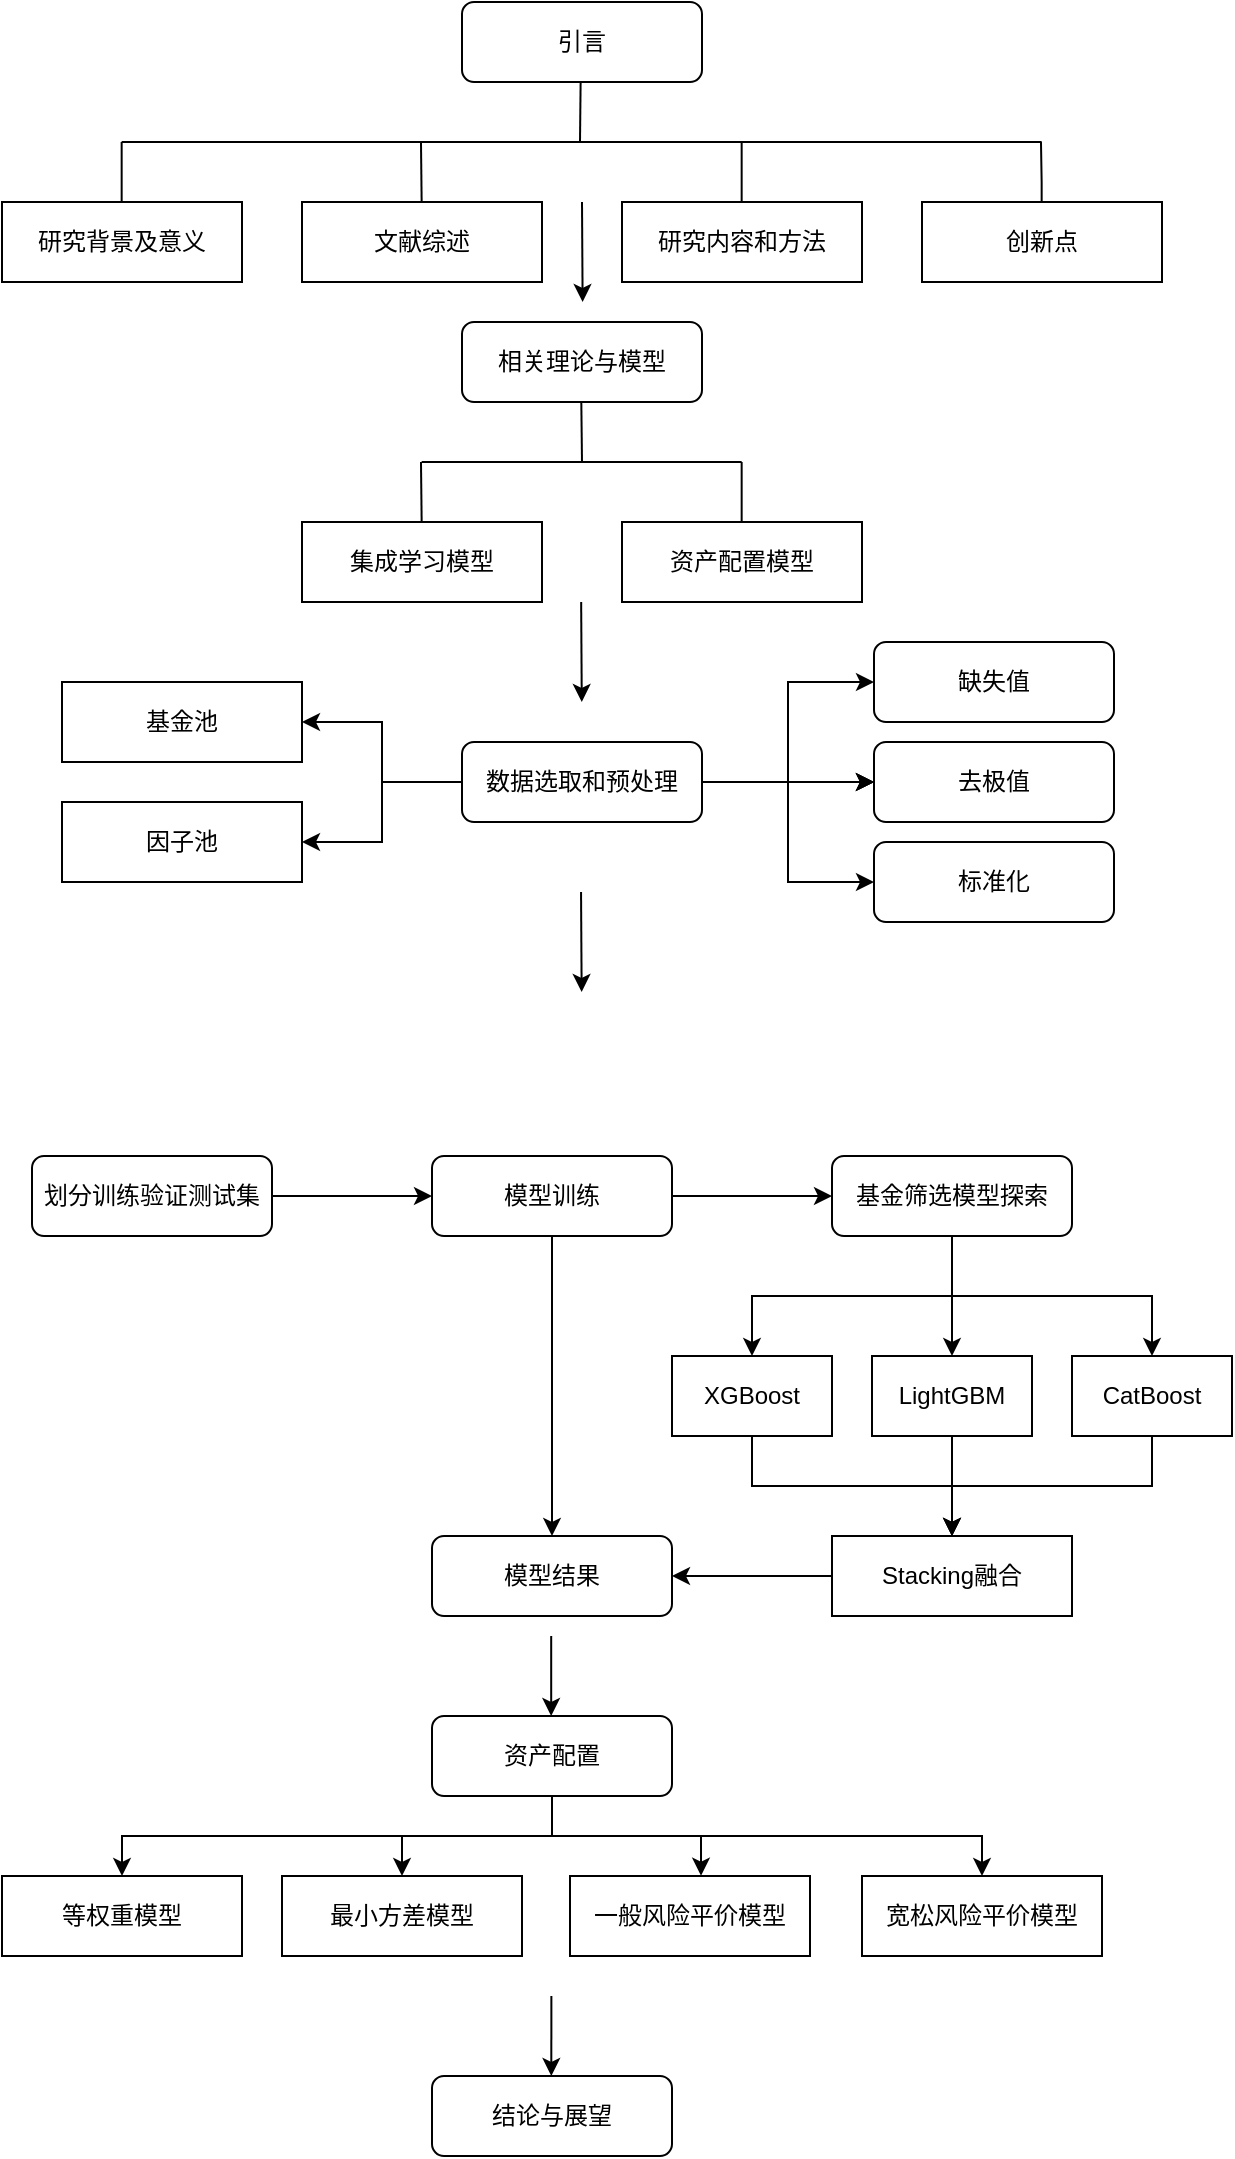 <mxfile version="20.8.13" type="github">
  <diagram id="C5RBs43oDa-KdzZeNtuy" name="Page-1">
    <mxGraphModel dx="1115" dy="511" grid="0" gridSize="10" guides="1" tooltips="1" connect="1" arrows="1" fold="1" page="1" pageScale="1" pageWidth="827" pageHeight="1169" background="#ffffff" math="0" shadow="0">
      <root>
        <mxCell id="WIyWlLk6GJQsqaUBKTNV-0" />
        <mxCell id="WIyWlLk6GJQsqaUBKTNV-1" parent="WIyWlLk6GJQsqaUBKTNV-0" />
        <mxCell id="WIyWlLk6GJQsqaUBKTNV-3" value="引言" style="rounded=1;whiteSpace=wrap;html=1;fontSize=12;glass=0;strokeWidth=1;shadow=0;" parent="WIyWlLk6GJQsqaUBKTNV-1" vertex="1">
          <mxGeometry x="340" y="40" width="120" height="40" as="geometry" />
        </mxCell>
        <mxCell id="WIyWlLk6GJQsqaUBKTNV-7" value="相关理论与模型" style="rounded=1;whiteSpace=wrap;html=1;fontSize=12;glass=0;strokeWidth=1;shadow=0;" parent="WIyWlLk6GJQsqaUBKTNV-1" vertex="1">
          <mxGeometry x="340" y="200" width="120" height="40" as="geometry" />
        </mxCell>
        <mxCell id="ZmgnMH66hJVNVqd5aJOY-0" value="研究背景及意义" style="rounded=0;whiteSpace=wrap;html=1;" parent="WIyWlLk6GJQsqaUBKTNV-1" vertex="1">
          <mxGeometry x="110" y="140" width="120" height="40" as="geometry" />
        </mxCell>
        <mxCell id="ZmgnMH66hJVNVqd5aJOY-2" value="" style="endArrow=none;html=1;rounded=0;" parent="WIyWlLk6GJQsqaUBKTNV-1" edge="1">
          <mxGeometry width="50" height="50" relative="1" as="geometry">
            <mxPoint x="169.83" y="110" as="sourcePoint" />
            <mxPoint x="629.83" y="110" as="targetPoint" />
          </mxGeometry>
        </mxCell>
        <mxCell id="ZmgnMH66hJVNVqd5aJOY-3" value="文献综述" style="rounded=0;whiteSpace=wrap;html=1;" parent="WIyWlLk6GJQsqaUBKTNV-1" vertex="1">
          <mxGeometry x="260" y="140" width="120" height="40" as="geometry" />
        </mxCell>
        <mxCell id="ZmgnMH66hJVNVqd5aJOY-4" value="研究内容和方法" style="rounded=0;whiteSpace=wrap;html=1;" parent="WIyWlLk6GJQsqaUBKTNV-1" vertex="1">
          <mxGeometry x="420" y="140" width="120" height="40" as="geometry" />
        </mxCell>
        <mxCell id="ZmgnMH66hJVNVqd5aJOY-5" value="创新点" style="rounded=0;whiteSpace=wrap;html=1;" parent="WIyWlLk6GJQsqaUBKTNV-1" vertex="1">
          <mxGeometry x="570" y="140" width="120" height="40" as="geometry" />
        </mxCell>
        <mxCell id="ZmgnMH66hJVNVqd5aJOY-6" value="" style="endArrow=none;html=1;rounded=0;" parent="WIyWlLk6GJQsqaUBKTNV-1" edge="1">
          <mxGeometry x="1" y="292" width="50" height="50" relative="1" as="geometry">
            <mxPoint x="169.83" y="140" as="sourcePoint" />
            <mxPoint x="169.83" y="110" as="targetPoint" />
            <mxPoint x="22" y="-110" as="offset" />
          </mxGeometry>
        </mxCell>
        <mxCell id="ZmgnMH66hJVNVqd5aJOY-7" value="" style="endArrow=none;html=1;rounded=0;" parent="WIyWlLk6GJQsqaUBKTNV-1" edge="1">
          <mxGeometry x="1" y="292" width="50" height="50" relative="1" as="geometry">
            <mxPoint x="629.83" y="140" as="sourcePoint" />
            <mxPoint x="629.49" y="110" as="targetPoint" />
            <mxPoint x="22" y="-110" as="offset" />
            <Array as="points">
              <mxPoint x="629.83" y="130" />
            </Array>
          </mxGeometry>
        </mxCell>
        <mxCell id="ZmgnMH66hJVNVqd5aJOY-8" value="" style="endArrow=none;html=1;rounded=0;" parent="WIyWlLk6GJQsqaUBKTNV-1" edge="1">
          <mxGeometry x="1" y="292" width="50" height="50" relative="1" as="geometry">
            <mxPoint x="479.83" y="140" as="sourcePoint" />
            <mxPoint x="479.83" y="110" as="targetPoint" />
            <mxPoint x="22" y="-110" as="offset" />
          </mxGeometry>
        </mxCell>
        <mxCell id="ZmgnMH66hJVNVqd5aJOY-9" value="" style="endArrow=none;html=1;rounded=0;" parent="WIyWlLk6GJQsqaUBKTNV-1" edge="1">
          <mxGeometry x="1" y="292" width="50" height="50" relative="1" as="geometry">
            <mxPoint x="319.83" y="140" as="sourcePoint" />
            <mxPoint x="319.49" y="110" as="targetPoint" />
            <mxPoint x="22" y="-110" as="offset" />
          </mxGeometry>
        </mxCell>
        <mxCell id="ZmgnMH66hJVNVqd5aJOY-11" value="" style="endArrow=classic;html=1;rounded=0;" parent="WIyWlLk6GJQsqaUBKTNV-1" edge="1">
          <mxGeometry x="-1" y="10" width="50" height="50" relative="1" as="geometry">
            <mxPoint x="400" y="140" as="sourcePoint" />
            <mxPoint x="400.31" y="190" as="targetPoint" />
            <mxPoint x="-10" y="-10" as="offset" />
          </mxGeometry>
        </mxCell>
        <mxCell id="ZmgnMH66hJVNVqd5aJOY-13" value="" style="endArrow=none;html=1;rounded=0;" parent="WIyWlLk6GJQsqaUBKTNV-1" edge="1">
          <mxGeometry width="50" height="50" relative="1" as="geometry">
            <mxPoint x="319.83" y="270" as="sourcePoint" />
            <mxPoint x="479.83" y="270" as="targetPoint" />
          </mxGeometry>
        </mxCell>
        <mxCell id="ZmgnMH66hJVNVqd5aJOY-14" value="集成学习模型" style="rounded=0;whiteSpace=wrap;html=1;" parent="WIyWlLk6GJQsqaUBKTNV-1" vertex="1">
          <mxGeometry x="260" y="300" width="120" height="40" as="geometry" />
        </mxCell>
        <mxCell id="ZmgnMH66hJVNVqd5aJOY-15" value="资产配置模型" style="rounded=0;whiteSpace=wrap;html=1;" parent="WIyWlLk6GJQsqaUBKTNV-1" vertex="1">
          <mxGeometry x="420" y="300" width="120" height="40" as="geometry" />
        </mxCell>
        <mxCell id="ZmgnMH66hJVNVqd5aJOY-19" value="" style="endArrow=none;html=1;rounded=0;" parent="WIyWlLk6GJQsqaUBKTNV-1" edge="1">
          <mxGeometry x="1" y="292" width="50" height="50" relative="1" as="geometry">
            <mxPoint x="479.83" y="300" as="sourcePoint" />
            <mxPoint x="479.83" y="270" as="targetPoint" />
            <mxPoint x="22" y="-110" as="offset" />
          </mxGeometry>
        </mxCell>
        <mxCell id="ZmgnMH66hJVNVqd5aJOY-20" value="" style="endArrow=none;html=1;rounded=0;" parent="WIyWlLk6GJQsqaUBKTNV-1" edge="1">
          <mxGeometry x="1" y="292" width="50" height="50" relative="1" as="geometry">
            <mxPoint x="319.83" y="300" as="sourcePoint" />
            <mxPoint x="319.49" y="270" as="targetPoint" />
            <mxPoint x="22" y="-110" as="offset" />
          </mxGeometry>
        </mxCell>
        <mxCell id="ZmgnMH66hJVNVqd5aJOY-23" value="" style="endArrow=none;html=1;rounded=0;" parent="WIyWlLk6GJQsqaUBKTNV-1" edge="1">
          <mxGeometry x="1" y="292" width="50" height="50" relative="1" as="geometry">
            <mxPoint x="399" y="110" as="sourcePoint" />
            <mxPoint x="399.31" y="80" as="targetPoint" />
            <mxPoint x="22" y="-110" as="offset" />
          </mxGeometry>
        </mxCell>
        <mxCell id="ZmgnMH66hJVNVqd5aJOY-24" value="" style="endArrow=none;html=1;rounded=0;" parent="WIyWlLk6GJQsqaUBKTNV-1" edge="1">
          <mxGeometry x="1" y="292" width="50" height="50" relative="1" as="geometry">
            <mxPoint x="400" y="270" as="sourcePoint" />
            <mxPoint x="399.66" y="240" as="targetPoint" />
            <mxPoint x="22" y="-110" as="offset" />
          </mxGeometry>
        </mxCell>
        <mxCell id="ZmgnMH66hJVNVqd5aJOY-25" value="" style="endArrow=classic;html=1;rounded=0;" parent="WIyWlLk6GJQsqaUBKTNV-1" edge="1">
          <mxGeometry x="-1" y="10" width="50" height="50" relative="1" as="geometry">
            <mxPoint x="399.58" y="340" as="sourcePoint" />
            <mxPoint x="399.89" y="390" as="targetPoint" />
            <mxPoint x="-10" y="-10" as="offset" />
          </mxGeometry>
        </mxCell>
        <mxCell id="TJw6pyBFqaz162V-Rn0s-0" value="" style="edgeStyle=orthogonalEdgeStyle;rounded=0;orthogonalLoop=1;jettySize=auto;html=1;" parent="WIyWlLk6GJQsqaUBKTNV-1" source="ZmgnMH66hJVNVqd5aJOY-26" target="ZmgnMH66hJVNVqd5aJOY-41" edge="1">
          <mxGeometry relative="1" as="geometry" />
        </mxCell>
        <mxCell id="TJw6pyBFqaz162V-Rn0s-2" style="edgeStyle=orthogonalEdgeStyle;rounded=0;orthogonalLoop=1;jettySize=auto;html=1;entryX=1;entryY=0.5;entryDx=0;entryDy=0;" parent="WIyWlLk6GJQsqaUBKTNV-1" source="ZmgnMH66hJVNVqd5aJOY-26" target="ZmgnMH66hJVNVqd5aJOY-42" edge="1">
          <mxGeometry relative="1" as="geometry" />
        </mxCell>
        <mxCell id="TJw6pyBFqaz162V-Rn0s-6" value="" style="edgeStyle=orthogonalEdgeStyle;rounded=0;orthogonalLoop=1;jettySize=auto;html=1;" parent="WIyWlLk6GJQsqaUBKTNV-1" source="ZmgnMH66hJVNVqd5aJOY-26" target="TJw6pyBFqaz162V-Rn0s-5" edge="1">
          <mxGeometry relative="1" as="geometry" />
        </mxCell>
        <mxCell id="TJw6pyBFqaz162V-Rn0s-8" value="" style="edgeStyle=orthogonalEdgeStyle;rounded=0;orthogonalLoop=1;jettySize=auto;html=1;" parent="WIyWlLk6GJQsqaUBKTNV-1" source="ZmgnMH66hJVNVqd5aJOY-26" target="TJw6pyBFqaz162V-Rn0s-5" edge="1">
          <mxGeometry relative="1" as="geometry" />
        </mxCell>
        <mxCell id="TJw6pyBFqaz162V-Rn0s-9" value="" style="edgeStyle=orthogonalEdgeStyle;rounded=0;orthogonalLoop=1;jettySize=auto;html=1;" parent="WIyWlLk6GJQsqaUBKTNV-1" source="ZmgnMH66hJVNVqd5aJOY-26" target="TJw6pyBFqaz162V-Rn0s-5" edge="1">
          <mxGeometry relative="1" as="geometry" />
        </mxCell>
        <mxCell id="TJw6pyBFqaz162V-Rn0s-12" style="edgeStyle=orthogonalEdgeStyle;rounded=0;orthogonalLoop=1;jettySize=auto;html=1;entryX=0;entryY=0.5;entryDx=0;entryDy=0;" parent="WIyWlLk6GJQsqaUBKTNV-1" source="ZmgnMH66hJVNVqd5aJOY-26" target="TJw6pyBFqaz162V-Rn0s-11" edge="1">
          <mxGeometry relative="1" as="geometry" />
        </mxCell>
        <mxCell id="TJw6pyBFqaz162V-Rn0s-13" style="edgeStyle=orthogonalEdgeStyle;rounded=0;orthogonalLoop=1;jettySize=auto;html=1;entryX=0;entryY=0.5;entryDx=0;entryDy=0;" parent="WIyWlLk6GJQsqaUBKTNV-1" source="ZmgnMH66hJVNVqd5aJOY-26" target="TJw6pyBFqaz162V-Rn0s-10" edge="1">
          <mxGeometry relative="1" as="geometry" />
        </mxCell>
        <mxCell id="ZmgnMH66hJVNVqd5aJOY-26" value="数据选取和预处理" style="rounded=1;whiteSpace=wrap;html=1;fontSize=12;glass=0;strokeWidth=1;shadow=0;" parent="WIyWlLk6GJQsqaUBKTNV-1" vertex="1">
          <mxGeometry x="340" y="410" width="120" height="40" as="geometry" />
        </mxCell>
        <mxCell id="ZmgnMH66hJVNVqd5aJOY-41" value="基金池" style="rounded=0;whiteSpace=wrap;html=1;" parent="WIyWlLk6GJQsqaUBKTNV-1" vertex="1">
          <mxGeometry x="140" y="380" width="120" height="40" as="geometry" />
        </mxCell>
        <mxCell id="ZmgnMH66hJVNVqd5aJOY-42" value="因子池" style="rounded=0;whiteSpace=wrap;html=1;" parent="WIyWlLk6GJQsqaUBKTNV-1" vertex="1">
          <mxGeometry x="140" y="440" width="120" height="40" as="geometry" />
        </mxCell>
        <mxCell id="TJw6pyBFqaz162V-Rn0s-27" style="edgeStyle=orthogonalEdgeStyle;rounded=0;orthogonalLoop=1;jettySize=auto;html=1;" parent="WIyWlLk6GJQsqaUBKTNV-1" source="ZmgnMH66hJVNVqd5aJOY-64" target="ZmgnMH66hJVNVqd5aJOY-79" edge="1">
          <mxGeometry relative="1" as="geometry" />
        </mxCell>
        <mxCell id="ZmgnMH66hJVNVqd5aJOY-64" value="XGBoost" style="rounded=0;whiteSpace=wrap;html=1;" parent="WIyWlLk6GJQsqaUBKTNV-1" vertex="1">
          <mxGeometry x="445" y="717" width="80" height="40" as="geometry" />
        </mxCell>
        <mxCell id="TJw6pyBFqaz162V-Rn0s-26" style="edgeStyle=orthogonalEdgeStyle;rounded=0;orthogonalLoop=1;jettySize=auto;html=1;entryX=0.5;entryY=0;entryDx=0;entryDy=0;" parent="WIyWlLk6GJQsqaUBKTNV-1" source="ZmgnMH66hJVNVqd5aJOY-65" target="ZmgnMH66hJVNVqd5aJOY-79" edge="1">
          <mxGeometry relative="1" as="geometry" />
        </mxCell>
        <mxCell id="ZmgnMH66hJVNVqd5aJOY-65" value="LightGBM" style="rounded=0;whiteSpace=wrap;html=1;" parent="WIyWlLk6GJQsqaUBKTNV-1" vertex="1">
          <mxGeometry x="545" y="717" width="80" height="40" as="geometry" />
        </mxCell>
        <mxCell id="TJw6pyBFqaz162V-Rn0s-29" style="edgeStyle=orthogonalEdgeStyle;rounded=0;orthogonalLoop=1;jettySize=auto;html=1;entryX=0.5;entryY=0;entryDx=0;entryDy=0;" parent="WIyWlLk6GJQsqaUBKTNV-1" source="ZmgnMH66hJVNVqd5aJOY-69" target="ZmgnMH66hJVNVqd5aJOY-79" edge="1">
          <mxGeometry relative="1" as="geometry" />
        </mxCell>
        <mxCell id="ZmgnMH66hJVNVqd5aJOY-69" value="CatBoost" style="rounded=0;whiteSpace=wrap;html=1;" parent="WIyWlLk6GJQsqaUBKTNV-1" vertex="1">
          <mxGeometry x="645" y="717" width="80" height="40" as="geometry" />
        </mxCell>
        <mxCell id="TJw6pyBFqaz162V-Rn0s-32" style="edgeStyle=orthogonalEdgeStyle;rounded=0;orthogonalLoop=1;jettySize=auto;html=1;entryX=1;entryY=0.5;entryDx=0;entryDy=0;" parent="WIyWlLk6GJQsqaUBKTNV-1" source="ZmgnMH66hJVNVqd5aJOY-79" target="TJw6pyBFqaz162V-Rn0s-30" edge="1">
          <mxGeometry relative="1" as="geometry" />
        </mxCell>
        <mxCell id="ZmgnMH66hJVNVqd5aJOY-79" value="Stacking融合" style="rounded=0;whiteSpace=wrap;html=1;" parent="WIyWlLk6GJQsqaUBKTNV-1" vertex="1">
          <mxGeometry x="525" y="807" width="120" height="40" as="geometry" />
        </mxCell>
        <mxCell id="ZmgnMH66hJVNVqd5aJOY-83" value="等权重模型" style="rounded=0;whiteSpace=wrap;html=1;" parent="WIyWlLk6GJQsqaUBKTNV-1" vertex="1">
          <mxGeometry x="110" y="977" width="120" height="40" as="geometry" />
        </mxCell>
        <mxCell id="ZmgnMH66hJVNVqd5aJOY-84" value="最小方差模型" style="rounded=0;whiteSpace=wrap;html=1;" parent="WIyWlLk6GJQsqaUBKTNV-1" vertex="1">
          <mxGeometry x="250" y="977" width="120" height="40" as="geometry" />
        </mxCell>
        <mxCell id="ZmgnMH66hJVNVqd5aJOY-87" value="一般风险平价模型" style="rounded=0;whiteSpace=wrap;html=1;" parent="WIyWlLk6GJQsqaUBKTNV-1" vertex="1">
          <mxGeometry x="394" y="977" width="120" height="40" as="geometry" />
        </mxCell>
        <mxCell id="ZmgnMH66hJVNVqd5aJOY-93" value="" style="endArrow=classic;html=1;rounded=0;" parent="WIyWlLk6GJQsqaUBKTNV-1" edge="1">
          <mxGeometry x="-1" y="10" width="50" height="50" relative="1" as="geometry">
            <mxPoint x="384.69" y="1037" as="sourcePoint" />
            <mxPoint x="384.66" y="1077" as="targetPoint" />
            <mxPoint x="-10" y="-10" as="offset" />
          </mxGeometry>
        </mxCell>
        <mxCell id="ZmgnMH66hJVNVqd5aJOY-94" value="结论与展望" style="rounded=1;whiteSpace=wrap;html=1;fontSize=12;glass=0;strokeWidth=1;shadow=0;" parent="WIyWlLk6GJQsqaUBKTNV-1" vertex="1">
          <mxGeometry x="325" y="1077" width="120" height="40" as="geometry" />
        </mxCell>
        <mxCell id="TJw6pyBFqaz162V-Rn0s-5" value="去极值" style="rounded=1;whiteSpace=wrap;html=1;fontSize=12;glass=0;strokeWidth=1;shadow=0;" parent="WIyWlLk6GJQsqaUBKTNV-1" vertex="1">
          <mxGeometry x="546" y="410" width="120" height="40" as="geometry" />
        </mxCell>
        <mxCell id="TJw6pyBFqaz162V-Rn0s-10" value="缺失值" style="rounded=1;whiteSpace=wrap;html=1;fontSize=12;glass=0;strokeWidth=1;shadow=0;" parent="WIyWlLk6GJQsqaUBKTNV-1" vertex="1">
          <mxGeometry x="546" y="360" width="120" height="40" as="geometry" />
        </mxCell>
        <mxCell id="TJw6pyBFqaz162V-Rn0s-11" value="标准化" style="rounded=1;whiteSpace=wrap;html=1;fontSize=12;glass=0;strokeWidth=1;shadow=0;" parent="WIyWlLk6GJQsqaUBKTNV-1" vertex="1">
          <mxGeometry x="546" y="460" width="120" height="40" as="geometry" />
        </mxCell>
        <mxCell id="TJw6pyBFqaz162V-Rn0s-14" value="" style="endArrow=classic;html=1;rounded=0;" parent="WIyWlLk6GJQsqaUBKTNV-1" edge="1">
          <mxGeometry x="-1" y="10" width="50" height="50" relative="1" as="geometry">
            <mxPoint x="399.52" y="485.0" as="sourcePoint" />
            <mxPoint x="399.83" y="535.0" as="targetPoint" />
            <mxPoint x="-10" y="-10" as="offset" />
          </mxGeometry>
        </mxCell>
        <mxCell id="TJw6pyBFqaz162V-Rn0s-21" value="" style="edgeStyle=orthogonalEdgeStyle;rounded=0;orthogonalLoop=1;jettySize=auto;html=1;" parent="WIyWlLk6GJQsqaUBKTNV-1" source="TJw6pyBFqaz162V-Rn0s-15" target="TJw6pyBFqaz162V-Rn0s-20" edge="1">
          <mxGeometry relative="1" as="geometry" />
        </mxCell>
        <mxCell id="TJw6pyBFqaz162V-Rn0s-31" value="" style="edgeStyle=orthogonalEdgeStyle;rounded=0;orthogonalLoop=1;jettySize=auto;html=1;exitX=0.5;exitY=1;exitDx=0;exitDy=0;" parent="WIyWlLk6GJQsqaUBKTNV-1" source="TJw6pyBFqaz162V-Rn0s-15" target="TJw6pyBFqaz162V-Rn0s-30" edge="1">
          <mxGeometry relative="1" as="geometry">
            <mxPoint x="385" y="767" as="sourcePoint" />
          </mxGeometry>
        </mxCell>
        <mxCell id="TJw6pyBFqaz162V-Rn0s-15" value="模型训练" style="rounded=1;whiteSpace=wrap;html=1;fontSize=12;glass=0;strokeWidth=1;shadow=0;" parent="WIyWlLk6GJQsqaUBKTNV-1" vertex="1">
          <mxGeometry x="325" y="617" width="120" height="40" as="geometry" />
        </mxCell>
        <mxCell id="TJw6pyBFqaz162V-Rn0s-19" style="edgeStyle=orthogonalEdgeStyle;rounded=0;orthogonalLoop=1;jettySize=auto;html=1;entryX=0;entryY=0.5;entryDx=0;entryDy=0;" parent="WIyWlLk6GJQsqaUBKTNV-1" source="TJw6pyBFqaz162V-Rn0s-17" target="TJw6pyBFqaz162V-Rn0s-15" edge="1">
          <mxGeometry relative="1" as="geometry" />
        </mxCell>
        <mxCell id="TJw6pyBFqaz162V-Rn0s-17" value="划分训练验证测试集" style="rounded=1;whiteSpace=wrap;html=1;fontSize=12;glass=0;strokeWidth=1;shadow=0;" parent="WIyWlLk6GJQsqaUBKTNV-1" vertex="1">
          <mxGeometry x="125" y="617" width="120" height="40" as="geometry" />
        </mxCell>
        <mxCell id="TJw6pyBFqaz162V-Rn0s-23" style="edgeStyle=orthogonalEdgeStyle;rounded=0;orthogonalLoop=1;jettySize=auto;html=1;entryX=0.5;entryY=0;entryDx=0;entryDy=0;" parent="WIyWlLk6GJQsqaUBKTNV-1" source="TJw6pyBFqaz162V-Rn0s-20" target="ZmgnMH66hJVNVqd5aJOY-64" edge="1">
          <mxGeometry relative="1" as="geometry" />
        </mxCell>
        <mxCell id="TJw6pyBFqaz162V-Rn0s-24" style="edgeStyle=orthogonalEdgeStyle;rounded=0;orthogonalLoop=1;jettySize=auto;html=1;entryX=0.5;entryY=0;entryDx=0;entryDy=0;" parent="WIyWlLk6GJQsqaUBKTNV-1" source="TJw6pyBFqaz162V-Rn0s-20" target="ZmgnMH66hJVNVqd5aJOY-65" edge="1">
          <mxGeometry relative="1" as="geometry" />
        </mxCell>
        <mxCell id="TJw6pyBFqaz162V-Rn0s-25" style="edgeStyle=orthogonalEdgeStyle;rounded=0;orthogonalLoop=1;jettySize=auto;html=1;" parent="WIyWlLk6GJQsqaUBKTNV-1" source="TJw6pyBFqaz162V-Rn0s-20" target="ZmgnMH66hJVNVqd5aJOY-69" edge="1">
          <mxGeometry relative="1" as="geometry" />
        </mxCell>
        <mxCell id="TJw6pyBFqaz162V-Rn0s-20" value="基金筛选模型探索" style="rounded=1;whiteSpace=wrap;html=1;fontSize=12;glass=0;strokeWidth=1;shadow=0;" parent="WIyWlLk6GJQsqaUBKTNV-1" vertex="1">
          <mxGeometry x="525" y="617" width="120" height="40" as="geometry" />
        </mxCell>
        <mxCell id="TJw6pyBFqaz162V-Rn0s-30" value="模型结果" style="rounded=1;whiteSpace=wrap;html=1;fontSize=12;glass=0;strokeWidth=1;shadow=0;" parent="WIyWlLk6GJQsqaUBKTNV-1" vertex="1">
          <mxGeometry x="325" y="807" width="120" height="40" as="geometry" />
        </mxCell>
        <mxCell id="O4lqq_Y1zjhjHK8RU5Rt-7" style="edgeStyle=orthogonalEdgeStyle;rounded=0;orthogonalLoop=1;jettySize=auto;html=1;exitX=0.5;exitY=1;exitDx=0;exitDy=0;" parent="WIyWlLk6GJQsqaUBKTNV-1" source="TJw6pyBFqaz162V-Rn0s-34" target="ZmgnMH66hJVNVqd5aJOY-83" edge="1">
          <mxGeometry relative="1" as="geometry" />
        </mxCell>
        <mxCell id="O4lqq_Y1zjhjHK8RU5Rt-8" style="edgeStyle=orthogonalEdgeStyle;rounded=0;orthogonalLoop=1;jettySize=auto;html=1;" parent="WIyWlLk6GJQsqaUBKTNV-1" source="TJw6pyBFqaz162V-Rn0s-34" target="ZmgnMH66hJVNVqd5aJOY-84" edge="1">
          <mxGeometry relative="1" as="geometry" />
        </mxCell>
        <mxCell id="O4lqq_Y1zjhjHK8RU5Rt-9" style="edgeStyle=orthogonalEdgeStyle;rounded=0;orthogonalLoop=1;jettySize=auto;html=1;entryX=0.546;entryY=-0.004;entryDx=0;entryDy=0;entryPerimeter=0;" parent="WIyWlLk6GJQsqaUBKTNV-1" source="TJw6pyBFqaz162V-Rn0s-34" target="ZmgnMH66hJVNVqd5aJOY-87" edge="1">
          <mxGeometry relative="1" as="geometry" />
        </mxCell>
        <mxCell id="O4lqq_Y1zjhjHK8RU5Rt-10" style="edgeStyle=orthogonalEdgeStyle;rounded=0;orthogonalLoop=1;jettySize=auto;html=1;" parent="WIyWlLk6GJQsqaUBKTNV-1" source="TJw6pyBFqaz162V-Rn0s-34" target="O4lqq_Y1zjhjHK8RU5Rt-0" edge="1">
          <mxGeometry relative="1" as="geometry">
            <Array as="points">
              <mxPoint x="385" y="957" />
              <mxPoint x="600" y="957" />
            </Array>
          </mxGeometry>
        </mxCell>
        <mxCell id="TJw6pyBFqaz162V-Rn0s-34" value="资产配置" style="rounded=1;whiteSpace=wrap;html=1;fontSize=12;glass=0;strokeWidth=1;shadow=0;" parent="WIyWlLk6GJQsqaUBKTNV-1" vertex="1">
          <mxGeometry x="325" y="897" width="120" height="40" as="geometry" />
        </mxCell>
        <mxCell id="TJw6pyBFqaz162V-Rn0s-39" value="" style="endArrow=classic;html=1;rounded=0;" parent="WIyWlLk6GJQsqaUBKTNV-1" edge="1">
          <mxGeometry x="-1" y="10" width="50" height="50" relative="1" as="geometry">
            <mxPoint x="384.61" y="857" as="sourcePoint" />
            <mxPoint x="384.58" y="897" as="targetPoint" />
            <mxPoint x="-10" y="-10" as="offset" />
          </mxGeometry>
        </mxCell>
        <mxCell id="O4lqq_Y1zjhjHK8RU5Rt-0" value="宽松风险平价模型" style="rounded=0;whiteSpace=wrap;html=1;" parent="WIyWlLk6GJQsqaUBKTNV-1" vertex="1">
          <mxGeometry x="540" y="977" width="120" height="40" as="geometry" />
        </mxCell>
      </root>
    </mxGraphModel>
  </diagram>
</mxfile>
